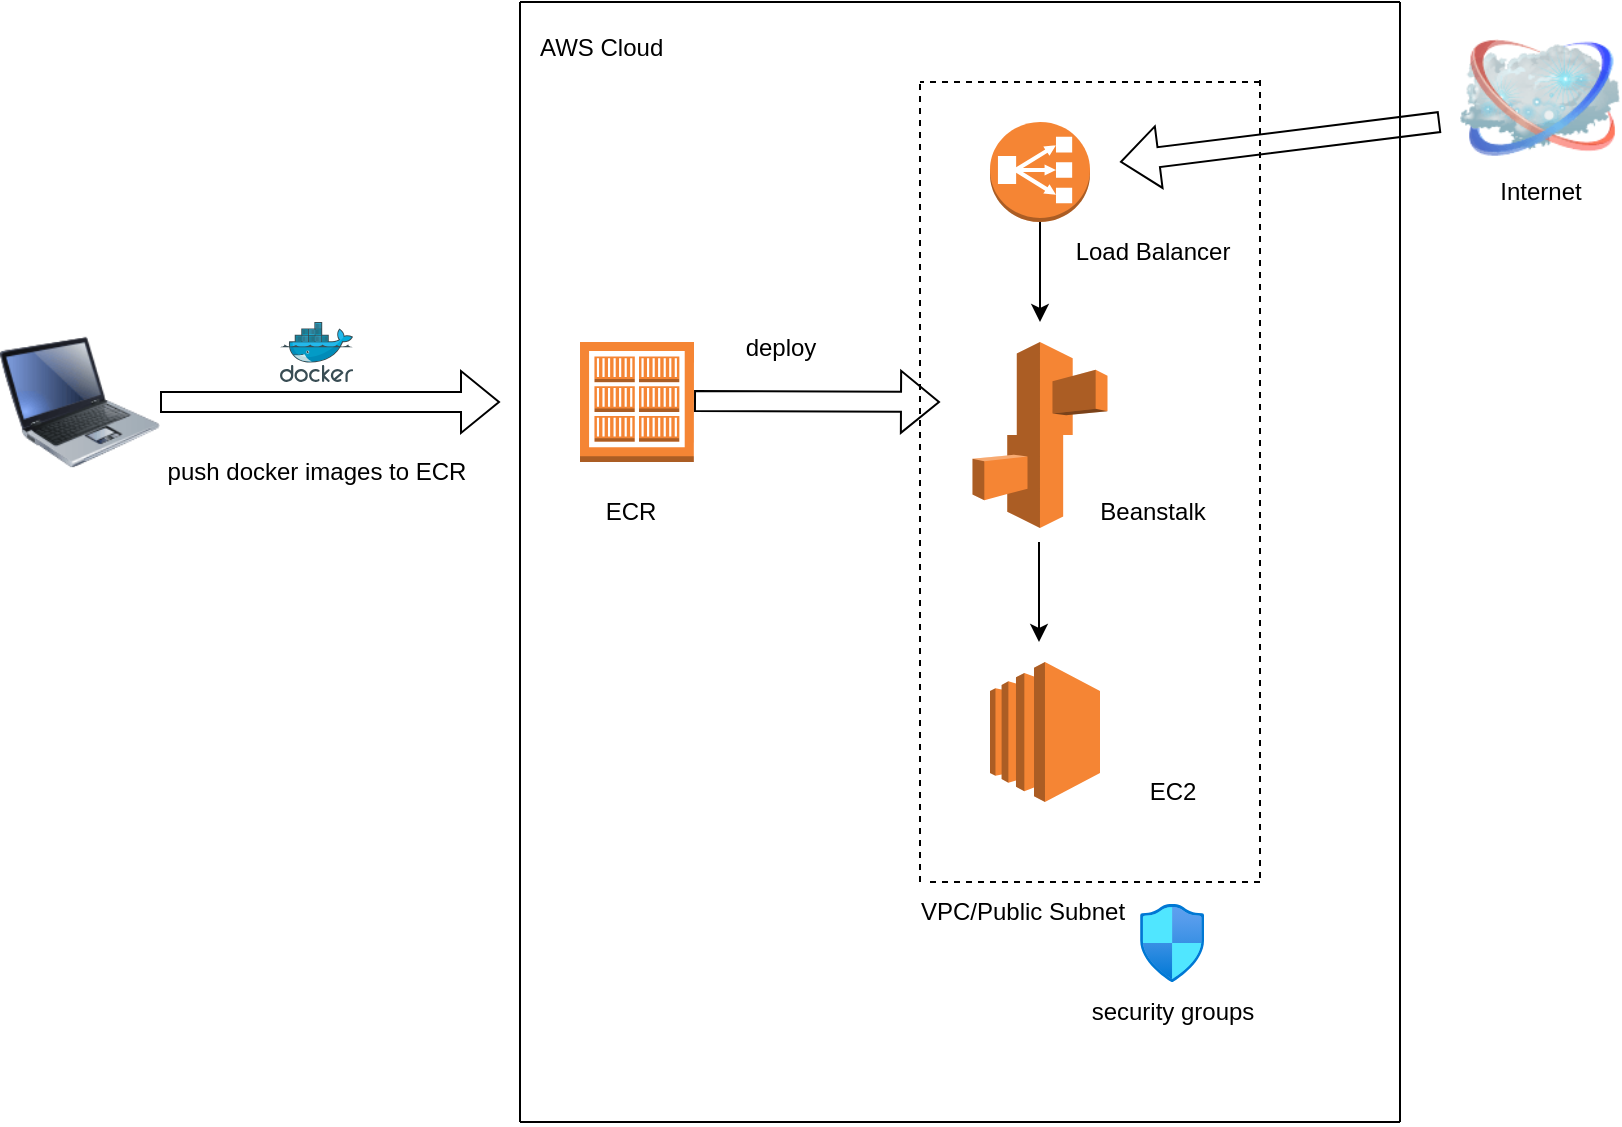 <mxfile version="21.7.4" type="device">
  <diagram name="Page-1" id="4EG7En-ihIAkV2iXwSTO">
    <mxGraphModel dx="954" dy="642" grid="1" gridSize="10" guides="1" tooltips="1" connect="1" arrows="1" fold="1" page="1" pageScale="1" pageWidth="850" pageHeight="1100" math="0" shadow="0">
      <root>
        <mxCell id="0" />
        <mxCell id="1" parent="0" />
        <mxCell id="SF3OYFIrmYt8XyJCRQr3-20" value="" style="image;html=1;image=img/lib/clip_art/computers/Laptop_128x128.png" vertex="1" parent="1">
          <mxGeometry x="20" y="160" width="80" height="80" as="geometry" />
        </mxCell>
        <mxCell id="SF3OYFIrmYt8XyJCRQr3-21" value="" style="image;sketch=0;aspect=fixed;html=1;points=[];align=center;fontSize=12;image=img/lib/mscae/Docker.svg;" vertex="1" parent="1">
          <mxGeometry x="160" y="160" width="36.59" height="30" as="geometry" />
        </mxCell>
        <mxCell id="SF3OYFIrmYt8XyJCRQr3-24" value="" style="shape=flexArrow;endArrow=classic;html=1;rounded=0;" edge="1" parent="1">
          <mxGeometry width="50" height="50" relative="1" as="geometry">
            <mxPoint x="100" y="200" as="sourcePoint" />
            <mxPoint x="270" y="200" as="targetPoint" />
          </mxGeometry>
        </mxCell>
        <mxCell id="SF3OYFIrmYt8XyJCRQr3-26" value="" style="outlineConnect=0;dashed=0;verticalLabelPosition=bottom;verticalAlign=top;align=center;html=1;shape=mxgraph.aws3.ecr_registry;fillColor=#F58534;gradientColor=none;" vertex="1" parent="1">
          <mxGeometry x="310" y="170" width="57" height="60" as="geometry" />
        </mxCell>
        <mxCell id="SF3OYFIrmYt8XyJCRQr3-29" value="ECR" style="text;html=1;align=center;verticalAlign=middle;resizable=0;points=[];autosize=1;strokeColor=none;fillColor=none;" vertex="1" parent="1">
          <mxGeometry x="310" y="240" width="50" height="30" as="geometry" />
        </mxCell>
        <mxCell id="SF3OYFIrmYt8XyJCRQr3-30" value="push docker images to ECR" style="text;html=1;align=center;verticalAlign=middle;resizable=0;points=[];autosize=1;strokeColor=none;fillColor=none;" vertex="1" parent="1">
          <mxGeometry x="93.3" y="220" width="170" height="30" as="geometry" />
        </mxCell>
        <mxCell id="SF3OYFIrmYt8XyJCRQr3-31" value="" style="shape=flexArrow;endArrow=classic;html=1;rounded=0;" edge="1" parent="1">
          <mxGeometry width="50" height="50" relative="1" as="geometry">
            <mxPoint x="367" y="199.5" as="sourcePoint" />
            <mxPoint x="490" y="200" as="targetPoint" />
          </mxGeometry>
        </mxCell>
        <mxCell id="SF3OYFIrmYt8XyJCRQr3-32" value="" style="outlineConnect=0;dashed=0;verticalLabelPosition=bottom;verticalAlign=top;align=center;html=1;shape=mxgraph.aws3.elastic_beanstalk;fillColor=#F58534;gradientColor=none;" vertex="1" parent="1">
          <mxGeometry x="506.25" y="170" width="67.5" height="93" as="geometry" />
        </mxCell>
        <mxCell id="SF3OYFIrmYt8XyJCRQr3-33" value="deploy" style="text;html=1;align=center;verticalAlign=middle;resizable=0;points=[];autosize=1;strokeColor=none;fillColor=none;" vertex="1" parent="1">
          <mxGeometry x="380" y="158" width="60" height="30" as="geometry" />
        </mxCell>
        <mxCell id="SF3OYFIrmYt8XyJCRQr3-35" value="" style="outlineConnect=0;dashed=0;verticalLabelPosition=bottom;verticalAlign=top;align=center;html=1;shape=mxgraph.aws3.classic_load_balancer;fillColor=#F58534;gradientColor=none;" vertex="1" parent="1">
          <mxGeometry x="515" y="60" width="50" height="50" as="geometry" />
        </mxCell>
        <mxCell id="SF3OYFIrmYt8XyJCRQr3-36" value="" style="endArrow=none;dashed=1;html=1;rounded=0;" edge="1" parent="1">
          <mxGeometry width="50" height="50" relative="1" as="geometry">
            <mxPoint x="480" y="440" as="sourcePoint" />
            <mxPoint x="480" y="40" as="targetPoint" />
          </mxGeometry>
        </mxCell>
        <mxCell id="SF3OYFIrmYt8XyJCRQr3-37" value="" style="endArrow=none;dashed=1;html=1;rounded=0;" edge="1" parent="1">
          <mxGeometry width="50" height="50" relative="1" as="geometry">
            <mxPoint x="650" y="438" as="sourcePoint" />
            <mxPoint x="650" y="38" as="targetPoint" />
          </mxGeometry>
        </mxCell>
        <mxCell id="SF3OYFIrmYt8XyJCRQr3-38" value="" style="endArrow=none;dashed=1;html=1;rounded=0;" edge="1" parent="1">
          <mxGeometry width="50" height="50" relative="1" as="geometry">
            <mxPoint x="650" y="40" as="sourcePoint" />
            <mxPoint x="480" y="40" as="targetPoint" />
          </mxGeometry>
        </mxCell>
        <mxCell id="SF3OYFIrmYt8XyJCRQr3-39" value="" style="endArrow=classic;html=1;rounded=0;exitX=0.5;exitY=1;exitDx=0;exitDy=0;exitPerimeter=0;" edge="1" parent="1" source="SF3OYFIrmYt8XyJCRQr3-35">
          <mxGeometry width="50" height="50" relative="1" as="geometry">
            <mxPoint x="420" y="350" as="sourcePoint" />
            <mxPoint x="540" y="160" as="targetPoint" />
          </mxGeometry>
        </mxCell>
        <mxCell id="SF3OYFIrmYt8XyJCRQr3-40" value="" style="endArrow=classic;html=1;rounded=0;exitX=0.5;exitY=1;exitDx=0;exitDy=0;exitPerimeter=0;" edge="1" parent="1">
          <mxGeometry width="50" height="50" relative="1" as="geometry">
            <mxPoint x="539.5" y="270" as="sourcePoint" />
            <mxPoint x="539.5" y="320" as="targetPoint" />
          </mxGeometry>
        </mxCell>
        <mxCell id="SF3OYFIrmYt8XyJCRQr3-41" value="" style="outlineConnect=0;dashed=0;verticalLabelPosition=bottom;verticalAlign=top;align=center;html=1;shape=mxgraph.aws3.ec2;fillColor=#F58534;gradientColor=none;" vertex="1" parent="1">
          <mxGeometry x="515" y="330" width="55" height="70" as="geometry" />
        </mxCell>
        <mxCell id="SF3OYFIrmYt8XyJCRQr3-42" value="" style="endArrow=none;dashed=1;html=1;rounded=0;" edge="1" parent="1">
          <mxGeometry width="50" height="50" relative="1" as="geometry">
            <mxPoint x="650" y="440" as="sourcePoint" />
            <mxPoint x="482.5" y="440" as="targetPoint" />
          </mxGeometry>
        </mxCell>
        <mxCell id="SF3OYFIrmYt8XyJCRQr3-44" value="VPC/Public Subnet" style="text;html=1;align=center;verticalAlign=middle;resizable=0;points=[];autosize=1;strokeColor=none;fillColor=none;" vertex="1" parent="1">
          <mxGeometry x="466.06" y="440" width="130" height="30" as="geometry" />
        </mxCell>
        <mxCell id="SF3OYFIrmYt8XyJCRQr3-45" value="" style="image;aspect=fixed;html=1;points=[];align=center;fontSize=12;image=img/lib/azure2/networking/Network_Security_Groups.svg;" vertex="1" parent="1">
          <mxGeometry x="590" y="451" width="32.12" height="39" as="geometry" />
        </mxCell>
        <mxCell id="SF3OYFIrmYt8XyJCRQr3-46" value="security groups" style="text;html=1;align=center;verticalAlign=middle;resizable=0;points=[];autosize=1;strokeColor=none;fillColor=none;" vertex="1" parent="1">
          <mxGeometry x="556.06" y="490" width="100" height="30" as="geometry" />
        </mxCell>
        <mxCell id="SF3OYFIrmYt8XyJCRQr3-47" value="" style="endArrow=none;html=1;rounded=0;" edge="1" parent="1">
          <mxGeometry width="50" height="50" relative="1" as="geometry">
            <mxPoint x="280" y="560" as="sourcePoint" />
            <mxPoint x="280" as="targetPoint" />
          </mxGeometry>
        </mxCell>
        <mxCell id="SF3OYFIrmYt8XyJCRQr3-48" value="" style="endArrow=none;html=1;rounded=0;" edge="1" parent="1">
          <mxGeometry width="50" height="50" relative="1" as="geometry">
            <mxPoint x="720" y="560" as="sourcePoint" />
            <mxPoint x="720" as="targetPoint" />
          </mxGeometry>
        </mxCell>
        <mxCell id="SF3OYFIrmYt8XyJCRQr3-49" value="" style="endArrow=none;html=1;rounded=0;" edge="1" parent="1">
          <mxGeometry width="50" height="50" relative="1" as="geometry">
            <mxPoint x="720" as="sourcePoint" />
            <mxPoint x="280" as="targetPoint" />
          </mxGeometry>
        </mxCell>
        <mxCell id="SF3OYFIrmYt8XyJCRQr3-50" value="" style="endArrow=none;html=1;rounded=0;" edge="1" parent="1">
          <mxGeometry width="50" height="50" relative="1" as="geometry">
            <mxPoint x="720" y="560" as="sourcePoint" />
            <mxPoint x="280" y="560" as="targetPoint" />
          </mxGeometry>
        </mxCell>
        <mxCell id="SF3OYFIrmYt8XyJCRQr3-51" value="AWS Cloud&amp;nbsp;" style="text;html=1;align=center;verticalAlign=middle;resizable=0;points=[];autosize=1;strokeColor=none;fillColor=none;" vertex="1" parent="1">
          <mxGeometry x="277" y="8" width="90" height="30" as="geometry" />
        </mxCell>
        <mxCell id="SF3OYFIrmYt8XyJCRQr3-52" value="EC2" style="text;html=1;align=center;verticalAlign=middle;resizable=0;points=[];autosize=1;strokeColor=none;fillColor=none;" vertex="1" parent="1">
          <mxGeometry x="581.06" y="380" width="50" height="30" as="geometry" />
        </mxCell>
        <mxCell id="SF3OYFIrmYt8XyJCRQr3-53" value="Beanstalk" style="text;html=1;align=center;verticalAlign=middle;resizable=0;points=[];autosize=1;strokeColor=none;fillColor=none;" vertex="1" parent="1">
          <mxGeometry x="556.06" y="240" width="80" height="30" as="geometry" />
        </mxCell>
        <mxCell id="SF3OYFIrmYt8XyJCRQr3-54" value="Load Balancer" style="text;html=1;align=center;verticalAlign=middle;resizable=0;points=[];autosize=1;strokeColor=none;fillColor=none;" vertex="1" parent="1">
          <mxGeometry x="546.06" y="110" width="100" height="30" as="geometry" />
        </mxCell>
        <mxCell id="SF3OYFIrmYt8XyJCRQr3-55" value="" style="image;html=1;image=img/lib/clip_art/networking/Cloud_128x128.png" vertex="1" parent="1">
          <mxGeometry x="750" y="8" width="80" height="80" as="geometry" />
        </mxCell>
        <mxCell id="SF3OYFIrmYt8XyJCRQr3-56" value="Internet" style="text;html=1;align=center;verticalAlign=middle;resizable=0;points=[];autosize=1;strokeColor=none;fillColor=none;" vertex="1" parent="1">
          <mxGeometry x="760" y="80" width="60" height="30" as="geometry" />
        </mxCell>
        <mxCell id="SF3OYFIrmYt8XyJCRQr3-57" value="" style="shape=flexArrow;endArrow=classic;html=1;rounded=0;" edge="1" parent="1">
          <mxGeometry width="50" height="50" relative="1" as="geometry">
            <mxPoint x="740" y="60" as="sourcePoint" />
            <mxPoint x="580" y="80" as="targetPoint" />
          </mxGeometry>
        </mxCell>
      </root>
    </mxGraphModel>
  </diagram>
</mxfile>
